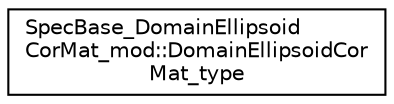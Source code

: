 digraph "Graphical Class Hierarchy"
{
 // LATEX_PDF_SIZE
  edge [fontname="Helvetica",fontsize="10",labelfontname="Helvetica",labelfontsize="10"];
  node [fontname="Helvetica",fontsize="10",shape=record];
  rankdir="LR";
  Node0 [label="SpecBase_DomainEllipsoid\lCorMat_mod::DomainEllipsoidCor\lMat_type",height=0.2,width=0.4,color="black", fillcolor="white", style="filled",URL="$structSpecBase__DomainEllipsoidCorMat__mod_1_1DomainEllipsoidCorMat__type.html",tooltip=" "];
}
